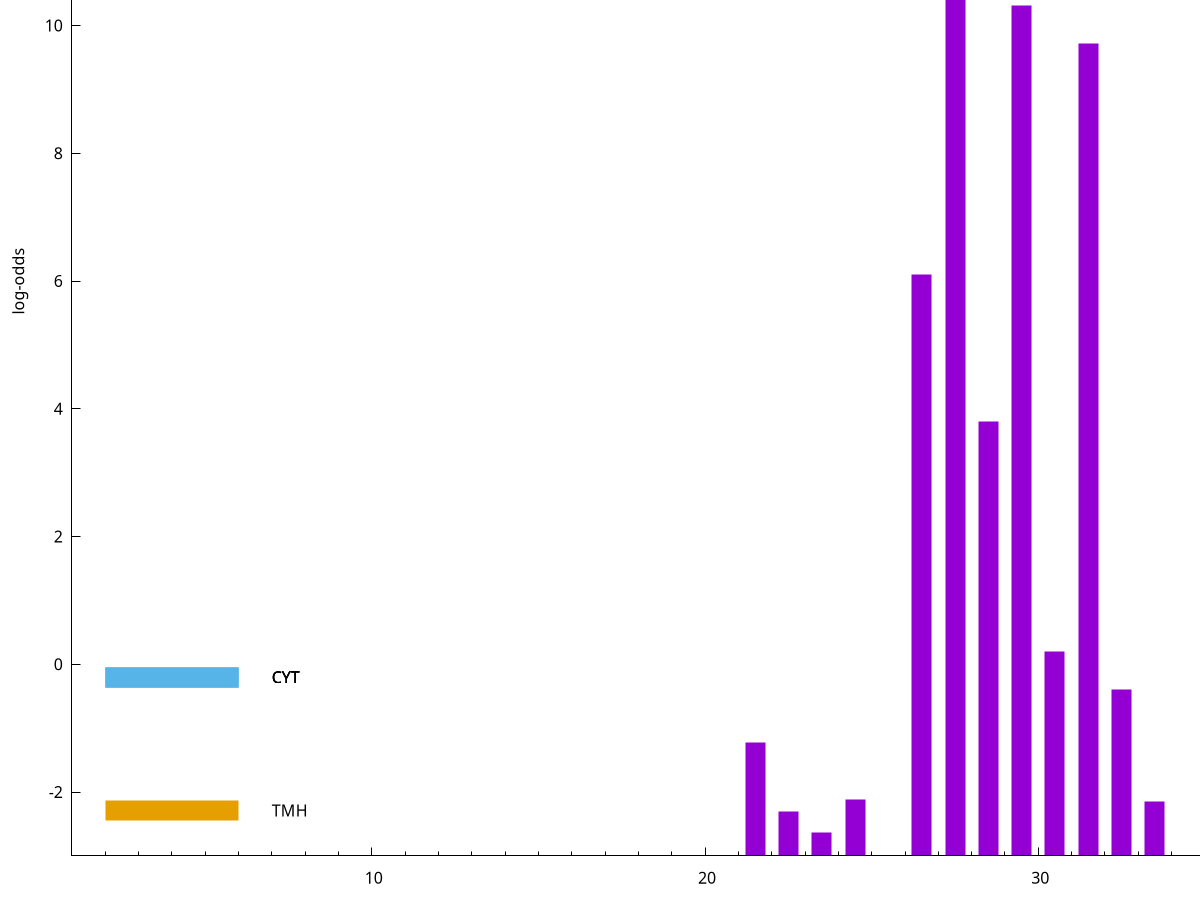 set title "LipoP predictions for SRR5666568.gff"
set size 2., 1.4
set xrange [1:70] 
set mxtics 10
set yrange [-3:15]
set y2range [0:18]
set ylabel "log-odds"
set term postscript eps color solid "Helvetica" 30
set output "SRR5666568.gff646.eps"
set arrow from 2,14.1376 to 6,14.1376 nohead lt 1 lw 20
set label "SpI" at 7,14.1376
set arrow from 2,-0.200913 to 6,-0.200913 nohead lt 3 lw 20
set label "CYT" at 7,-0.200913
set arrow from 2,-0.200913 to 6,-0.200913 nohead lt 3 lw 20
set label "CYT" at 7,-0.200913
set arrow from 2,-0.200913 to 6,-0.200913 nohead lt 3 lw 20
set label "CYT" at 7,-0.200913
set arrow from 2,-2.29045 to 6,-2.29045 nohead lt 4 lw 20
set label "TMH" at 7,-2.29045
set arrow from 2,14.1376 to 6,14.1376 nohead lt 1 lw 20
set label "SpI" at 7,14.1376
# NOTE: The scores below are the log-odds scores with the threshold
# NOTE: subtracted (a hack to make gnuplot make the histogram all
# NOTE: look nice).
plot "-" axes x1y2 title "" with impulses lt 1 lw 20
27.500000 16.949600
29.500000 13.312800
31.500000 12.721320
26.500000 9.097620
28.500000 6.798090
30.500000 3.198453
32.500000 2.610278
21.500000 1.778910
24.500000 0.879370
33.500000 0.855620
22.500000 0.702650
23.500000 0.363890
e
exit
